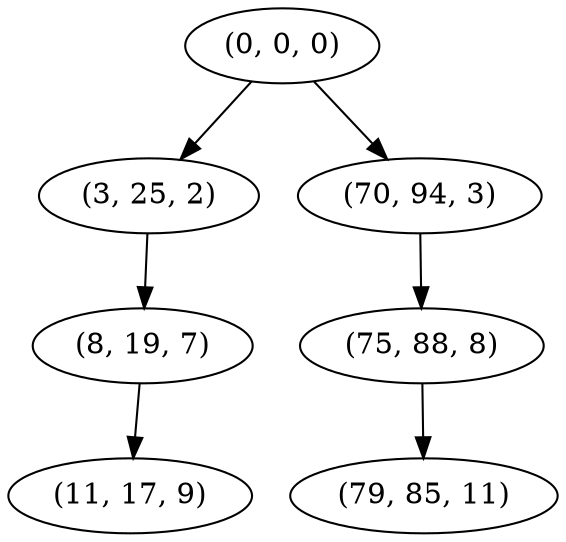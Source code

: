 digraph tree {
    "(0, 0, 0)";
    "(3, 25, 2)";
    "(8, 19, 7)";
    "(11, 17, 9)";
    "(70, 94, 3)";
    "(75, 88, 8)";
    "(79, 85, 11)";
    "(0, 0, 0)" -> "(3, 25, 2)";
    "(0, 0, 0)" -> "(70, 94, 3)";
    "(3, 25, 2)" -> "(8, 19, 7)";
    "(8, 19, 7)" -> "(11, 17, 9)";
    "(70, 94, 3)" -> "(75, 88, 8)";
    "(75, 88, 8)" -> "(79, 85, 11)";
}
